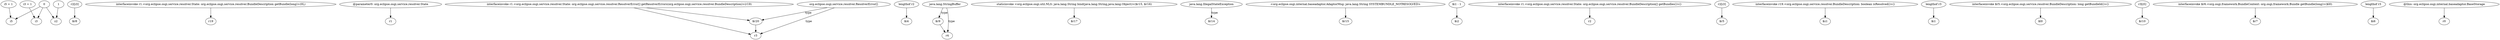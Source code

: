 digraph g {
0[label="0"]
1[label="i5"]
0->1[label=""]
2[label="r2[i3]"]
3[label="$r8"]
2->3[label=""]
4[label="interfaceinvoke r1.<org.eclipse.osgi.service.resolver.State: org.eclipse.osgi.service.resolver.BundleDescription getBundle(long)>(0L)"]
5[label="r19"]
4->5[label=""]
6[label="@parameter0: org.eclipse.osgi.service.resolver.State"]
7[label="r1"]
6->7[label=""]
8[label="1"]
9[label="z2"]
8->9[label=""]
0->9[label=""]
10[label="interfaceinvoke r1.<org.eclipse.osgi.service.resolver.State: org.eclipse.osgi.service.resolver.ResolverError[] getResolverErrors(org.eclipse.osgi.service.resolver.BundleDescription)>(r19)"]
11[label="r3"]
10->11[label=""]
12[label="lengthof r2"]
13[label="$i4"]
12->13[label=""]
14[label="$r9"]
15[label="r4"]
14->15[label=""]
16[label="staticinvoke <org.eclipse.osgi.util.NLS: java.lang.String bind(java.lang.String,java.lang.Object)>($r15, $r16)"]
17[label="$r17"]
16->17[label=""]
18[label="i5 + 1"]
18->1[label=""]
19[label="java.lang.IllegalStateException"]
20[label="$r14"]
19->20[label="type"]
21[label="<org.eclipse.osgi.internal.baseadaptor.AdaptorMsg: java.lang.String SYSTEMBUNDLE_NOTRESOLVED>"]
22[label="$r15"]
21->22[label=""]
23[label="$i1 - 1"]
24[label="$i2"]
23->24[label=""]
25[label="org.eclipse.osgi.service.resolver.ResolverError[]"]
25->11[label="type"]
26[label="interfaceinvoke r1.<org.eclipse.osgi.service.resolver.State: org.eclipse.osgi.service.resolver.BundleDescription[] getBundles()>()"]
27[label="r2"]
26->27[label=""]
28[label="r2[i3]"]
29[label="$r5"]
28->29[label=""]
30[label="java.lang.StringBuffer"]
30->15[label="type"]
31[label="interfaceinvoke r19.<org.eclipse.osgi.service.resolver.BundleDescription: boolean isResolved()>()"]
32[label="$z1"]
31->32[label=""]
33[label="$r20"]
25->33[label="type"]
34[label="i3 + 1"]
35[label="i3"]
34->35[label=""]
36[label="lengthof r3"]
37[label="$i1"]
36->37[label=""]
38[label="interfaceinvoke $r5.<org.eclipse.osgi.service.resolver.BundleDescription: long getBundleId()>()"]
39[label="$l0"]
38->39[label=""]
40[label="r3[i5]"]
41[label="$r10"]
40->41[label=""]
42[label="interfaceinvoke $r6.<org.osgi.framework.BundleContext: org.osgi.framework.Bundle getBundle(long)>($l0)"]
43[label="$r7"]
42->43[label=""]
10->33[label=""]
44[label="lengthof r3"]
45[label="$i6"]
44->45[label=""]
46[label="@this: org.eclipse.osgi.internal.baseadaptor.BaseStorage"]
47[label="r0"]
46->47[label=""]
33->11[label=""]
30->14[label="type"]
0->35[label=""]
}